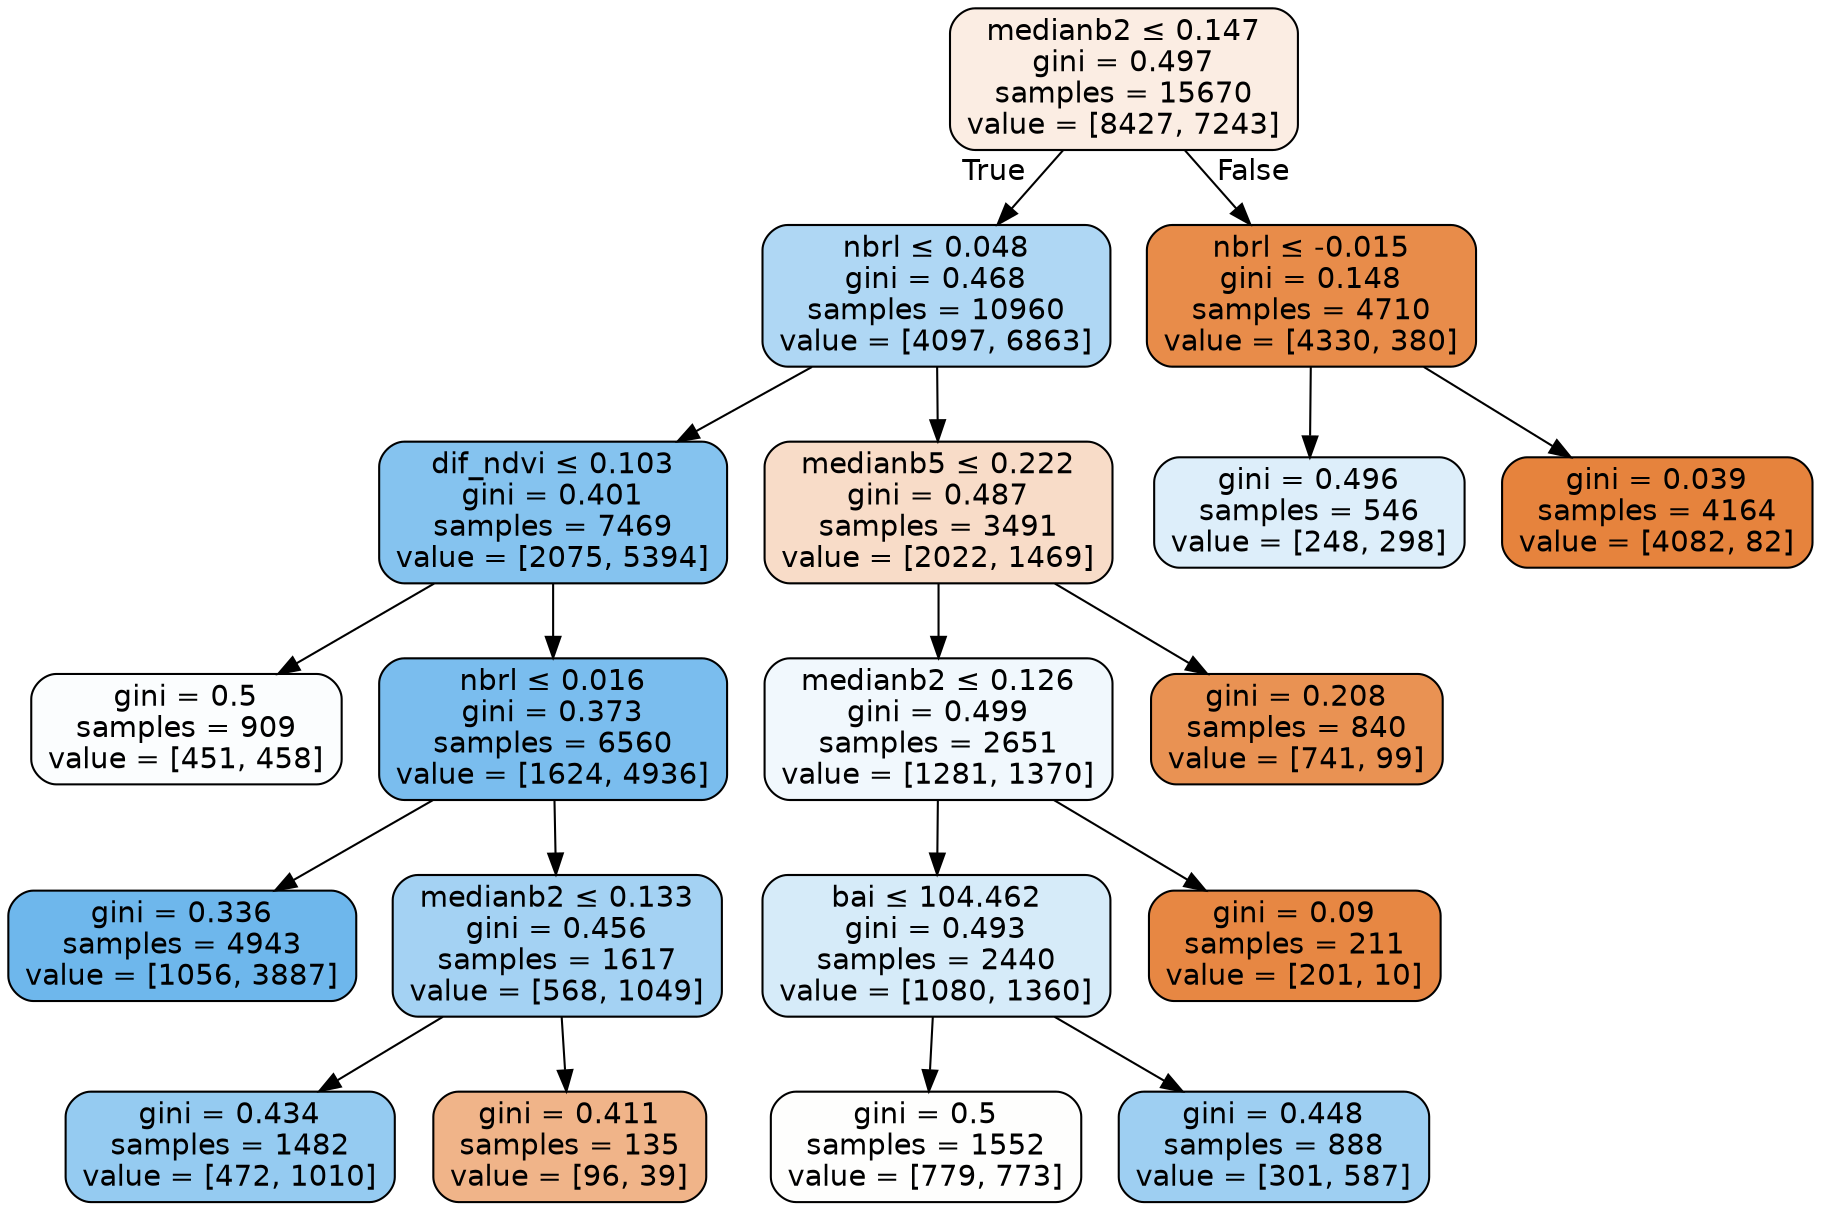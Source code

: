 digraph Tree {
node [shape=box, style="filled, rounded", color="black", fontname=helvetica] ;
edge [fontname=helvetica] ;
0 [label=<medianb2 &le; 0.147<br/>gini = 0.497<br/>samples = 15670<br/>value = [8427, 7243]>, fillcolor="#e5813924"] ;
1 [label=<nbrl &le; 0.048<br/>gini = 0.468<br/>samples = 10960<br/>value = [4097, 6863]>, fillcolor="#399de567"] ;
0 -> 1 [labeldistance=2.5, labelangle=45, headlabel="True"] ;
3 [label=<dif_ndvi &le; 0.103<br/>gini = 0.401<br/>samples = 7469<br/>value = [2075, 5394]>, fillcolor="#399de59d"] ;
1 -> 3 ;
11 [label=<gini = 0.5<br/>samples = 909<br/>value = [451, 458]>, fillcolor="#399de504"] ;
3 -> 11 ;
12 [label=<nbrl &le; 0.016<br/>gini = 0.373<br/>samples = 6560<br/>value = [1624, 4936]>, fillcolor="#399de5ab"] ;
3 -> 12 ;
13 [label=<gini = 0.336<br/>samples = 4943<br/>value = [1056, 3887]>, fillcolor="#399de5ba"] ;
12 -> 13 ;
14 [label=<medianb2 &le; 0.133<br/>gini = 0.456<br/>samples = 1617<br/>value = [568, 1049]>, fillcolor="#399de575"] ;
12 -> 14 ;
15 [label=<gini = 0.434<br/>samples = 1482<br/>value = [472, 1010]>, fillcolor="#399de588"] ;
14 -> 15 ;
16 [label=<gini = 0.411<br/>samples = 135<br/>value = [96, 39]>, fillcolor="#e5813997"] ;
14 -> 16 ;
4 [label=<medianb5 &le; 0.222<br/>gini = 0.487<br/>samples = 3491<br/>value = [2022, 1469]>, fillcolor="#e5813946"] ;
1 -> 4 ;
7 [label=<medianb2 &le; 0.126<br/>gini = 0.499<br/>samples = 2651<br/>value = [1281, 1370]>, fillcolor="#399de511"] ;
4 -> 7 ;
9 [label=<bai &le; 104.462<br/>gini = 0.493<br/>samples = 2440<br/>value = [1080, 1360]>, fillcolor="#399de534"] ;
7 -> 9 ;
17 [label=<gini = 0.5<br/>samples = 1552<br/>value = [779, 773]>, fillcolor="#e5813902"] ;
9 -> 17 ;
18 [label=<gini = 0.448<br/>samples = 888<br/>value = [301, 587]>, fillcolor="#399de57c"] ;
9 -> 18 ;
10 [label=<gini = 0.09<br/>samples = 211<br/>value = [201, 10]>, fillcolor="#e58139f2"] ;
7 -> 10 ;
8 [label=<gini = 0.208<br/>samples = 840<br/>value = [741, 99]>, fillcolor="#e58139dd"] ;
4 -> 8 ;
2 [label=<nbrl &le; -0.015<br/>gini = 0.148<br/>samples = 4710<br/>value = [4330, 380]>, fillcolor="#e58139e9"] ;
0 -> 2 [labeldistance=2.5, labelangle=-45, headlabel="False"] ;
5 [label=<gini = 0.496<br/>samples = 546<br/>value = [248, 298]>, fillcolor="#399de52b"] ;
2 -> 5 ;
6 [label=<gini = 0.039<br/>samples = 4164<br/>value = [4082, 82]>, fillcolor="#e58139fa"] ;
2 -> 6 ;
}